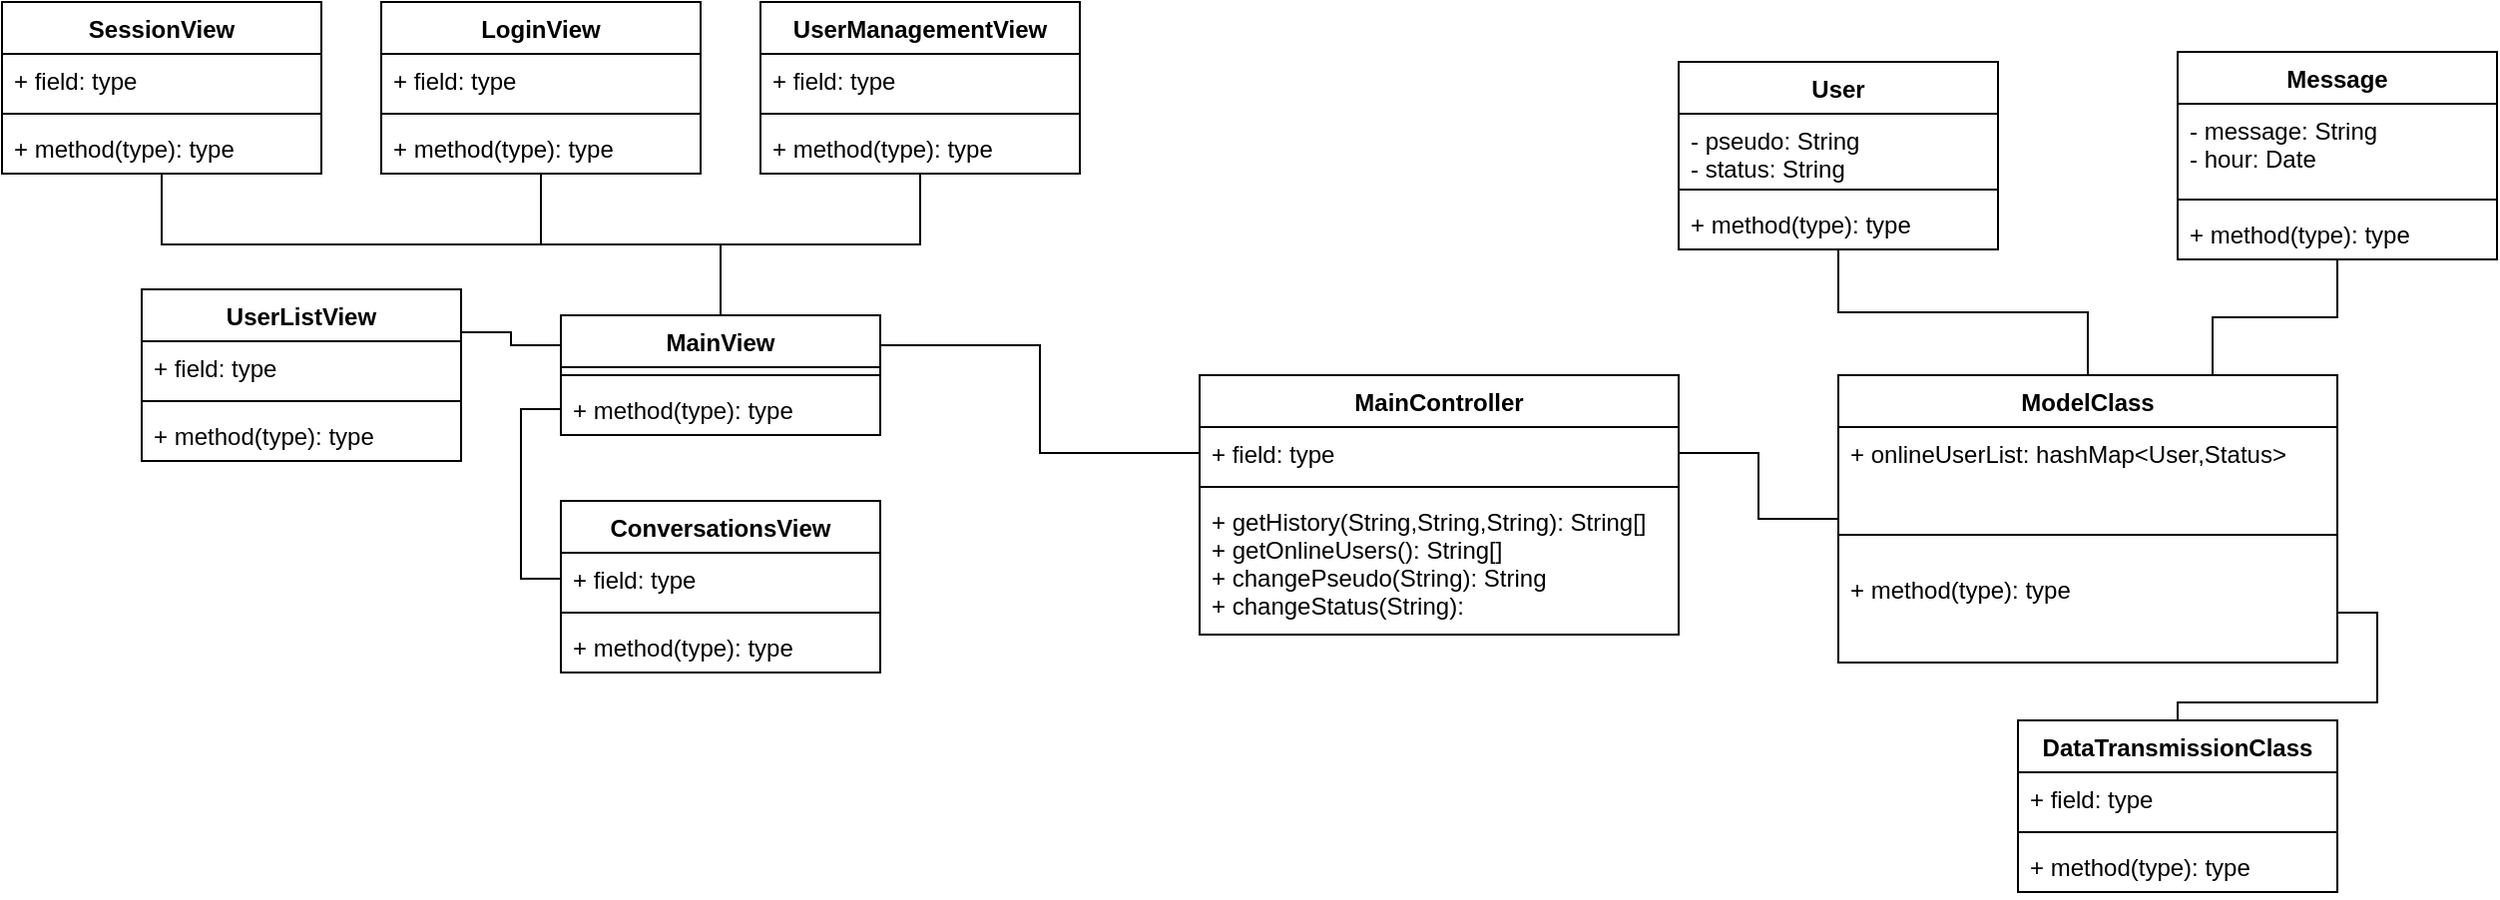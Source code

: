 <mxfile version="12.2.9" type="device" pages="1"><diagram id="0TNqtKdXobJWUnf9UHF8" name="Page-1"><mxGraphModel dx="2249" dy="773" grid="1" gridSize="10" guides="1" tooltips="1" connect="1" arrows="1" fold="1" page="1" pageScale="1" pageWidth="827" pageHeight="1169" math="0" shadow="0"><root><mxCell id="0"/><mxCell id="1" parent="0"/><mxCell id="Ej_UQQLrVYFFhxbxTwyG-1" value="MainController" style="swimlane;fontStyle=1;align=center;verticalAlign=top;childLayout=stackLayout;horizontal=1;startSize=26;horizontalStack=0;resizeParent=1;resizeParentMax=0;resizeLast=0;collapsible=1;marginBottom=0;" vertex="1" parent="1"><mxGeometry x="400" y="317" width="240" height="130" as="geometry"/></mxCell><mxCell id="Ej_UQQLrVYFFhxbxTwyG-2" value="+ field: type" style="text;strokeColor=none;fillColor=none;align=left;verticalAlign=top;spacingLeft=4;spacingRight=4;overflow=hidden;rotatable=0;points=[[0,0.5],[1,0.5]];portConstraint=eastwest;" vertex="1" parent="Ej_UQQLrVYFFhxbxTwyG-1"><mxGeometry y="26" width="240" height="26" as="geometry"/></mxCell><mxCell id="Ej_UQQLrVYFFhxbxTwyG-3" value="" style="line;strokeWidth=1;fillColor=none;align=left;verticalAlign=middle;spacingTop=-1;spacingLeft=3;spacingRight=3;rotatable=0;labelPosition=right;points=[];portConstraint=eastwest;" vertex="1" parent="Ej_UQQLrVYFFhxbxTwyG-1"><mxGeometry y="52" width="240" height="8" as="geometry"/></mxCell><mxCell id="Ej_UQQLrVYFFhxbxTwyG-4" value="+ getHistory(String,String,String): String[]&#10;+ getOnlineUsers(): String[]&#10;+ changePseudo(String): String&#10;+ changeStatus(String):" style="text;strokeColor=none;fillColor=none;align=left;verticalAlign=top;spacingLeft=4;spacingRight=4;overflow=hidden;rotatable=0;points=[[0,0.5],[1,0.5]];portConstraint=eastwest;" vertex="1" parent="Ej_UQQLrVYFFhxbxTwyG-1"><mxGeometry y="60" width="240" height="70" as="geometry"/></mxCell><mxCell id="Ej_UQQLrVYFFhxbxTwyG-49" style="edgeStyle=orthogonalEdgeStyle;rounded=0;orthogonalLoop=1;jettySize=auto;html=1;exitX=0.5;exitY=0;exitDx=0;exitDy=0;endArrow=none;endFill=0;" edge="1" parent="1" source="Ej_UQQLrVYFFhxbxTwyG-13" target="Ej_UQQLrVYFFhxbxTwyG-26"><mxGeometry relative="1" as="geometry"/></mxCell><mxCell id="Ej_UQQLrVYFFhxbxTwyG-50" style="edgeStyle=orthogonalEdgeStyle;rounded=0;orthogonalLoop=1;jettySize=auto;html=1;exitX=0.5;exitY=0;exitDx=0;exitDy=0;endArrow=none;endFill=0;" edge="1" parent="1" source="Ej_UQQLrVYFFhxbxTwyG-13" target="Ej_UQQLrVYFFhxbxTwyG-33"><mxGeometry relative="1" as="geometry"/></mxCell><mxCell id="Ej_UQQLrVYFFhxbxTwyG-51" style="edgeStyle=orthogonalEdgeStyle;rounded=0;orthogonalLoop=1;jettySize=auto;html=1;exitX=0.5;exitY=0;exitDx=0;exitDy=0;endArrow=none;endFill=0;" edge="1" parent="1" source="Ej_UQQLrVYFFhxbxTwyG-13" target="Ej_UQQLrVYFFhxbxTwyG-37"><mxGeometry relative="1" as="geometry"/></mxCell><mxCell id="Ej_UQQLrVYFFhxbxTwyG-54" style="edgeStyle=orthogonalEdgeStyle;rounded=0;orthogonalLoop=1;jettySize=auto;html=1;exitX=0;exitY=0.25;exitDx=0;exitDy=0;entryX=1;entryY=0.25;entryDx=0;entryDy=0;endArrow=none;endFill=0;" edge="1" parent="1" source="Ej_UQQLrVYFFhxbxTwyG-13" target="Ej_UQQLrVYFFhxbxTwyG-41"><mxGeometry relative="1" as="geometry"/></mxCell><mxCell id="Ej_UQQLrVYFFhxbxTwyG-13" value="MainView" style="swimlane;fontStyle=1;align=center;verticalAlign=top;childLayout=stackLayout;horizontal=1;startSize=26;horizontalStack=0;resizeParent=1;resizeParentMax=0;resizeLast=0;collapsible=1;marginBottom=0;" vertex="1" parent="1"><mxGeometry x="80" y="287" width="160" height="60" as="geometry"/></mxCell><mxCell id="Ej_UQQLrVYFFhxbxTwyG-15" value="" style="line;strokeWidth=1;fillColor=none;align=left;verticalAlign=middle;spacingTop=-1;spacingLeft=3;spacingRight=3;rotatable=0;labelPosition=right;points=[];portConstraint=eastwest;" vertex="1" parent="Ej_UQQLrVYFFhxbxTwyG-13"><mxGeometry y="26" width="160" height="8" as="geometry"/></mxCell><mxCell id="Ej_UQQLrVYFFhxbxTwyG-16" value="+ method(type): type" style="text;strokeColor=none;fillColor=none;align=left;verticalAlign=top;spacingLeft=4;spacingRight=4;overflow=hidden;rotatable=0;points=[[0,0.5],[1,0.5]];portConstraint=eastwest;" vertex="1" parent="Ej_UQQLrVYFFhxbxTwyG-13"><mxGeometry y="34" width="160" height="26" as="geometry"/></mxCell><mxCell id="Ej_UQQLrVYFFhxbxTwyG-17" value="DataTransmissionClass" style="swimlane;fontStyle=1;align=center;verticalAlign=top;childLayout=stackLayout;horizontal=1;startSize=26;horizontalStack=0;resizeParent=1;resizeParentMax=0;resizeLast=0;collapsible=1;marginBottom=0;" vertex="1" parent="1"><mxGeometry x="810" y="490" width="160" height="86" as="geometry"/></mxCell><mxCell id="Ej_UQQLrVYFFhxbxTwyG-18" value="+ field: type" style="text;strokeColor=none;fillColor=none;align=left;verticalAlign=top;spacingLeft=4;spacingRight=4;overflow=hidden;rotatable=0;points=[[0,0.5],[1,0.5]];portConstraint=eastwest;" vertex="1" parent="Ej_UQQLrVYFFhxbxTwyG-17"><mxGeometry y="26" width="160" height="26" as="geometry"/></mxCell><mxCell id="Ej_UQQLrVYFFhxbxTwyG-19" value="" style="line;strokeWidth=1;fillColor=none;align=left;verticalAlign=middle;spacingTop=-1;spacingLeft=3;spacingRight=3;rotatable=0;labelPosition=right;points=[];portConstraint=eastwest;" vertex="1" parent="Ej_UQQLrVYFFhxbxTwyG-17"><mxGeometry y="52" width="160" height="8" as="geometry"/></mxCell><mxCell id="Ej_UQQLrVYFFhxbxTwyG-20" value="+ method(type): type" style="text;strokeColor=none;fillColor=none;align=left;verticalAlign=top;spacingLeft=4;spacingRight=4;overflow=hidden;rotatable=0;points=[[0,0.5],[1,0.5]];portConstraint=eastwest;" vertex="1" parent="Ej_UQQLrVYFFhxbxTwyG-17"><mxGeometry y="60" width="160" height="26" as="geometry"/></mxCell><mxCell id="Ej_UQQLrVYFFhxbxTwyG-21" value="ModelClass" style="swimlane;fontStyle=1;align=center;verticalAlign=top;childLayout=stackLayout;horizontal=1;startSize=26;horizontalStack=0;resizeParent=1;resizeParentMax=0;resizeLast=0;collapsible=1;marginBottom=0;" vertex="1" parent="1"><mxGeometry x="720" y="317" width="250" height="144" as="geometry"/></mxCell><mxCell id="Ej_UQQLrVYFFhxbxTwyG-22" value="+ onlineUserList: hashMap&lt;User,Status&gt;" style="text;strokeColor=none;fillColor=none;align=left;verticalAlign=top;spacingLeft=4;spacingRight=4;overflow=hidden;rotatable=0;points=[[0,0.5],[1,0.5]];portConstraint=eastwest;" vertex="1" parent="Ej_UQQLrVYFFhxbxTwyG-21"><mxGeometry y="26" width="250" height="40" as="geometry"/></mxCell><mxCell id="Ej_UQQLrVYFFhxbxTwyG-23" value="" style="line;strokeWidth=1;fillColor=none;align=left;verticalAlign=middle;spacingTop=-1;spacingLeft=3;spacingRight=3;rotatable=0;labelPosition=right;points=[];portConstraint=eastwest;" vertex="1" parent="Ej_UQQLrVYFFhxbxTwyG-21"><mxGeometry y="66" width="250" height="28" as="geometry"/></mxCell><mxCell id="Ej_UQQLrVYFFhxbxTwyG-24" value="+ method(type): type" style="text;strokeColor=none;fillColor=none;align=left;verticalAlign=top;spacingLeft=4;spacingRight=4;overflow=hidden;rotatable=0;points=[[0,0.5],[1,0.5]];portConstraint=eastwest;" vertex="1" parent="Ej_UQQLrVYFFhxbxTwyG-21"><mxGeometry y="94" width="250" height="50" as="geometry"/></mxCell><mxCell id="Ej_UQQLrVYFFhxbxTwyG-26" value="LoginView" style="swimlane;fontStyle=1;align=center;verticalAlign=top;childLayout=stackLayout;horizontal=1;startSize=26;horizontalStack=0;resizeParent=1;resizeParentMax=0;resizeLast=0;collapsible=1;marginBottom=0;" vertex="1" parent="1"><mxGeometry x="-10" y="130" width="160" height="86" as="geometry"/></mxCell><mxCell id="Ej_UQQLrVYFFhxbxTwyG-27" value="+ field: type" style="text;strokeColor=none;fillColor=none;align=left;verticalAlign=top;spacingLeft=4;spacingRight=4;overflow=hidden;rotatable=0;points=[[0,0.5],[1,0.5]];portConstraint=eastwest;" vertex="1" parent="Ej_UQQLrVYFFhxbxTwyG-26"><mxGeometry y="26" width="160" height="26" as="geometry"/></mxCell><mxCell id="Ej_UQQLrVYFFhxbxTwyG-28" value="" style="line;strokeWidth=1;fillColor=none;align=left;verticalAlign=middle;spacingTop=-1;spacingLeft=3;spacingRight=3;rotatable=0;labelPosition=right;points=[];portConstraint=eastwest;" vertex="1" parent="Ej_UQQLrVYFFhxbxTwyG-26"><mxGeometry y="52" width="160" height="8" as="geometry"/></mxCell><mxCell id="Ej_UQQLrVYFFhxbxTwyG-29" value="+ method(type): type" style="text;strokeColor=none;fillColor=none;align=left;verticalAlign=top;spacingLeft=4;spacingRight=4;overflow=hidden;rotatable=0;points=[[0,0.5],[1,0.5]];portConstraint=eastwest;" vertex="1" parent="Ej_UQQLrVYFFhxbxTwyG-26"><mxGeometry y="60" width="160" height="26" as="geometry"/></mxCell><mxCell id="Ej_UQQLrVYFFhxbxTwyG-30" style="edgeStyle=orthogonalEdgeStyle;rounded=0;orthogonalLoop=1;jettySize=auto;html=1;exitX=0;exitY=0.5;exitDx=0;exitDy=0;entryX=1;entryY=0.25;entryDx=0;entryDy=0;endArrow=none;endFill=0;" edge="1" parent="1" source="Ej_UQQLrVYFFhxbxTwyG-2" target="Ej_UQQLrVYFFhxbxTwyG-13"><mxGeometry relative="1" as="geometry"/></mxCell><mxCell id="Ej_UQQLrVYFFhxbxTwyG-31" style="edgeStyle=orthogonalEdgeStyle;rounded=0;orthogonalLoop=1;jettySize=auto;html=1;exitX=1;exitY=0.5;exitDx=0;exitDy=0;endArrow=none;endFill=0;" edge="1" parent="1" source="Ej_UQQLrVYFFhxbxTwyG-2" target="Ej_UQQLrVYFFhxbxTwyG-21"><mxGeometry relative="1" as="geometry"/></mxCell><mxCell id="Ej_UQQLrVYFFhxbxTwyG-33" value="UserManagementView" style="swimlane;fontStyle=1;align=center;verticalAlign=top;childLayout=stackLayout;horizontal=1;startSize=26;horizontalStack=0;resizeParent=1;resizeParentMax=0;resizeLast=0;collapsible=1;marginBottom=0;" vertex="1" parent="1"><mxGeometry x="180" y="130" width="160" height="86" as="geometry"/></mxCell><mxCell id="Ej_UQQLrVYFFhxbxTwyG-34" value="+ field: type" style="text;strokeColor=none;fillColor=none;align=left;verticalAlign=top;spacingLeft=4;spacingRight=4;overflow=hidden;rotatable=0;points=[[0,0.5],[1,0.5]];portConstraint=eastwest;" vertex="1" parent="Ej_UQQLrVYFFhxbxTwyG-33"><mxGeometry y="26" width="160" height="26" as="geometry"/></mxCell><mxCell id="Ej_UQQLrVYFFhxbxTwyG-35" value="" style="line;strokeWidth=1;fillColor=none;align=left;verticalAlign=middle;spacingTop=-1;spacingLeft=3;spacingRight=3;rotatable=0;labelPosition=right;points=[];portConstraint=eastwest;" vertex="1" parent="Ej_UQQLrVYFFhxbxTwyG-33"><mxGeometry y="52" width="160" height="8" as="geometry"/></mxCell><mxCell id="Ej_UQQLrVYFFhxbxTwyG-36" value="+ method(type): type" style="text;strokeColor=none;fillColor=none;align=left;verticalAlign=top;spacingLeft=4;spacingRight=4;overflow=hidden;rotatable=0;points=[[0,0.5],[1,0.5]];portConstraint=eastwest;" vertex="1" parent="Ej_UQQLrVYFFhxbxTwyG-33"><mxGeometry y="60" width="160" height="26" as="geometry"/></mxCell><mxCell id="Ej_UQQLrVYFFhxbxTwyG-37" value="SessionView" style="swimlane;fontStyle=1;align=center;verticalAlign=top;childLayout=stackLayout;horizontal=1;startSize=26;horizontalStack=0;resizeParent=1;resizeParentMax=0;resizeLast=0;collapsible=1;marginBottom=0;" vertex="1" parent="1"><mxGeometry x="-200" y="130" width="160" height="86" as="geometry"/></mxCell><mxCell id="Ej_UQQLrVYFFhxbxTwyG-38" value="+ field: type" style="text;strokeColor=none;fillColor=none;align=left;verticalAlign=top;spacingLeft=4;spacingRight=4;overflow=hidden;rotatable=0;points=[[0,0.5],[1,0.5]];portConstraint=eastwest;" vertex="1" parent="Ej_UQQLrVYFFhxbxTwyG-37"><mxGeometry y="26" width="160" height="26" as="geometry"/></mxCell><mxCell id="Ej_UQQLrVYFFhxbxTwyG-39" value="" style="line;strokeWidth=1;fillColor=none;align=left;verticalAlign=middle;spacingTop=-1;spacingLeft=3;spacingRight=3;rotatable=0;labelPosition=right;points=[];portConstraint=eastwest;" vertex="1" parent="Ej_UQQLrVYFFhxbxTwyG-37"><mxGeometry y="52" width="160" height="8" as="geometry"/></mxCell><mxCell id="Ej_UQQLrVYFFhxbxTwyG-40" value="+ method(type): type" style="text;strokeColor=none;fillColor=none;align=left;verticalAlign=top;spacingLeft=4;spacingRight=4;overflow=hidden;rotatable=0;points=[[0,0.5],[1,0.5]];portConstraint=eastwest;" vertex="1" parent="Ej_UQQLrVYFFhxbxTwyG-37"><mxGeometry y="60" width="160" height="26" as="geometry"/></mxCell><mxCell id="Ej_UQQLrVYFFhxbxTwyG-41" value="UserListView" style="swimlane;fontStyle=1;align=center;verticalAlign=top;childLayout=stackLayout;horizontal=1;startSize=26;horizontalStack=0;resizeParent=1;resizeParentMax=0;resizeLast=0;collapsible=1;marginBottom=0;" vertex="1" parent="1"><mxGeometry x="-130" y="274" width="160" height="86" as="geometry"/></mxCell><mxCell id="Ej_UQQLrVYFFhxbxTwyG-42" value="+ field: type" style="text;strokeColor=none;fillColor=none;align=left;verticalAlign=top;spacingLeft=4;spacingRight=4;overflow=hidden;rotatable=0;points=[[0,0.5],[1,0.5]];portConstraint=eastwest;" vertex="1" parent="Ej_UQQLrVYFFhxbxTwyG-41"><mxGeometry y="26" width="160" height="26" as="geometry"/></mxCell><mxCell id="Ej_UQQLrVYFFhxbxTwyG-43" value="" style="line;strokeWidth=1;fillColor=none;align=left;verticalAlign=middle;spacingTop=-1;spacingLeft=3;spacingRight=3;rotatable=0;labelPosition=right;points=[];portConstraint=eastwest;" vertex="1" parent="Ej_UQQLrVYFFhxbxTwyG-41"><mxGeometry y="52" width="160" height="8" as="geometry"/></mxCell><mxCell id="Ej_UQQLrVYFFhxbxTwyG-44" value="+ method(type): type" style="text;strokeColor=none;fillColor=none;align=left;verticalAlign=top;spacingLeft=4;spacingRight=4;overflow=hidden;rotatable=0;points=[[0,0.5],[1,0.5]];portConstraint=eastwest;" vertex="1" parent="Ej_UQQLrVYFFhxbxTwyG-41"><mxGeometry y="60" width="160" height="26" as="geometry"/></mxCell><mxCell id="Ej_UQQLrVYFFhxbxTwyG-45" value="ConversationsView" style="swimlane;fontStyle=1;align=center;verticalAlign=top;childLayout=stackLayout;horizontal=1;startSize=26;horizontalStack=0;resizeParent=1;resizeParentMax=0;resizeLast=0;collapsible=1;marginBottom=0;" vertex="1" parent="1"><mxGeometry x="80" y="380" width="160" height="86" as="geometry"/></mxCell><mxCell id="Ej_UQQLrVYFFhxbxTwyG-46" value="+ field: type" style="text;strokeColor=none;fillColor=none;align=left;verticalAlign=top;spacingLeft=4;spacingRight=4;overflow=hidden;rotatable=0;points=[[0,0.5],[1,0.5]];portConstraint=eastwest;" vertex="1" parent="Ej_UQQLrVYFFhxbxTwyG-45"><mxGeometry y="26" width="160" height="26" as="geometry"/></mxCell><mxCell id="Ej_UQQLrVYFFhxbxTwyG-47" value="" style="line;strokeWidth=1;fillColor=none;align=left;verticalAlign=middle;spacingTop=-1;spacingLeft=3;spacingRight=3;rotatable=0;labelPosition=right;points=[];portConstraint=eastwest;" vertex="1" parent="Ej_UQQLrVYFFhxbxTwyG-45"><mxGeometry y="52" width="160" height="8" as="geometry"/></mxCell><mxCell id="Ej_UQQLrVYFFhxbxTwyG-48" value="+ method(type): type" style="text;strokeColor=none;fillColor=none;align=left;verticalAlign=top;spacingLeft=4;spacingRight=4;overflow=hidden;rotatable=0;points=[[0,0.5],[1,0.5]];portConstraint=eastwest;" vertex="1" parent="Ej_UQQLrVYFFhxbxTwyG-45"><mxGeometry y="60" width="160" height="26" as="geometry"/></mxCell><mxCell id="Ej_UQQLrVYFFhxbxTwyG-55" style="edgeStyle=orthogonalEdgeStyle;rounded=0;orthogonalLoop=1;jettySize=auto;html=1;exitX=0;exitY=0.5;exitDx=0;exitDy=0;entryX=0;entryY=0.5;entryDx=0;entryDy=0;endArrow=none;endFill=0;" edge="1" parent="1" source="Ej_UQQLrVYFFhxbxTwyG-16" target="Ej_UQQLrVYFFhxbxTwyG-46"><mxGeometry relative="1" as="geometry"/></mxCell><mxCell id="Ej_UQQLrVYFFhxbxTwyG-56" value="User" style="swimlane;fontStyle=1;align=center;verticalAlign=top;childLayout=stackLayout;horizontal=1;startSize=26;horizontalStack=0;resizeParent=1;resizeParentMax=0;resizeLast=0;collapsible=1;marginBottom=0;" vertex="1" parent="1"><mxGeometry x="640" y="160" width="160" height="94" as="geometry"/></mxCell><mxCell id="Ej_UQQLrVYFFhxbxTwyG-57" value="- pseudo: String&#10;- status: String" style="text;strokeColor=none;fillColor=none;align=left;verticalAlign=top;spacingLeft=4;spacingRight=4;overflow=hidden;rotatable=0;points=[[0,0.5],[1,0.5]];portConstraint=eastwest;" vertex="1" parent="Ej_UQQLrVYFFhxbxTwyG-56"><mxGeometry y="26" width="160" height="34" as="geometry"/></mxCell><mxCell id="Ej_UQQLrVYFFhxbxTwyG-58" value="" style="line;strokeWidth=1;fillColor=none;align=left;verticalAlign=middle;spacingTop=-1;spacingLeft=3;spacingRight=3;rotatable=0;labelPosition=right;points=[];portConstraint=eastwest;" vertex="1" parent="Ej_UQQLrVYFFhxbxTwyG-56"><mxGeometry y="60" width="160" height="8" as="geometry"/></mxCell><mxCell id="Ej_UQQLrVYFFhxbxTwyG-59" value="+ method(type): type" style="text;strokeColor=none;fillColor=none;align=left;verticalAlign=top;spacingLeft=4;spacingRight=4;overflow=hidden;rotatable=0;points=[[0,0.5],[1,0.5]];portConstraint=eastwest;" vertex="1" parent="Ej_UQQLrVYFFhxbxTwyG-56"><mxGeometry y="68" width="160" height="26" as="geometry"/></mxCell><mxCell id="Ej_UQQLrVYFFhxbxTwyG-60" value="Message" style="swimlane;fontStyle=1;align=center;verticalAlign=top;childLayout=stackLayout;horizontal=1;startSize=26;horizontalStack=0;resizeParent=1;resizeParentMax=0;resizeLast=0;collapsible=1;marginBottom=0;" vertex="1" parent="1"><mxGeometry x="890" y="155" width="160" height="104" as="geometry"/></mxCell><mxCell id="Ej_UQQLrVYFFhxbxTwyG-61" value="- message: String&#10;- hour: Date" style="text;strokeColor=none;fillColor=none;align=left;verticalAlign=top;spacingLeft=4;spacingRight=4;overflow=hidden;rotatable=0;points=[[0,0.5],[1,0.5]];portConstraint=eastwest;" vertex="1" parent="Ej_UQQLrVYFFhxbxTwyG-60"><mxGeometry y="26" width="160" height="44" as="geometry"/></mxCell><mxCell id="Ej_UQQLrVYFFhxbxTwyG-62" value="" style="line;strokeWidth=1;fillColor=none;align=left;verticalAlign=middle;spacingTop=-1;spacingLeft=3;spacingRight=3;rotatable=0;labelPosition=right;points=[];portConstraint=eastwest;" vertex="1" parent="Ej_UQQLrVYFFhxbxTwyG-60"><mxGeometry y="70" width="160" height="8" as="geometry"/></mxCell><mxCell id="Ej_UQQLrVYFFhxbxTwyG-63" value="+ method(type): type" style="text;strokeColor=none;fillColor=none;align=left;verticalAlign=top;spacingLeft=4;spacingRight=4;overflow=hidden;rotatable=0;points=[[0,0.5],[1,0.5]];portConstraint=eastwest;" vertex="1" parent="Ej_UQQLrVYFFhxbxTwyG-60"><mxGeometry y="78" width="160" height="26" as="geometry"/></mxCell><mxCell id="Ej_UQQLrVYFFhxbxTwyG-64" style="edgeStyle=orthogonalEdgeStyle;rounded=0;orthogonalLoop=1;jettySize=auto;html=1;exitX=1;exitY=0.5;exitDx=0;exitDy=0;endArrow=none;endFill=0;" edge="1" parent="1" source="Ej_UQQLrVYFFhxbxTwyG-24" target="Ej_UQQLrVYFFhxbxTwyG-17"><mxGeometry relative="1" as="geometry"/></mxCell><mxCell id="Ej_UQQLrVYFFhxbxTwyG-65" style="edgeStyle=orthogonalEdgeStyle;rounded=0;orthogonalLoop=1;jettySize=auto;html=1;entryX=0.5;entryY=0;entryDx=0;entryDy=0;endArrow=none;endFill=0;" edge="1" parent="1" source="Ej_UQQLrVYFFhxbxTwyG-56" target="Ej_UQQLrVYFFhxbxTwyG-21"><mxGeometry relative="1" as="geometry"/></mxCell><mxCell id="Ej_UQQLrVYFFhxbxTwyG-66" style="edgeStyle=orthogonalEdgeStyle;rounded=0;orthogonalLoop=1;jettySize=auto;html=1;entryX=0.75;entryY=0;entryDx=0;entryDy=0;endArrow=none;endFill=0;" edge="1" parent="1" source="Ej_UQQLrVYFFhxbxTwyG-60" target="Ej_UQQLrVYFFhxbxTwyG-21"><mxGeometry relative="1" as="geometry"/></mxCell></root></mxGraphModel></diagram></mxfile>